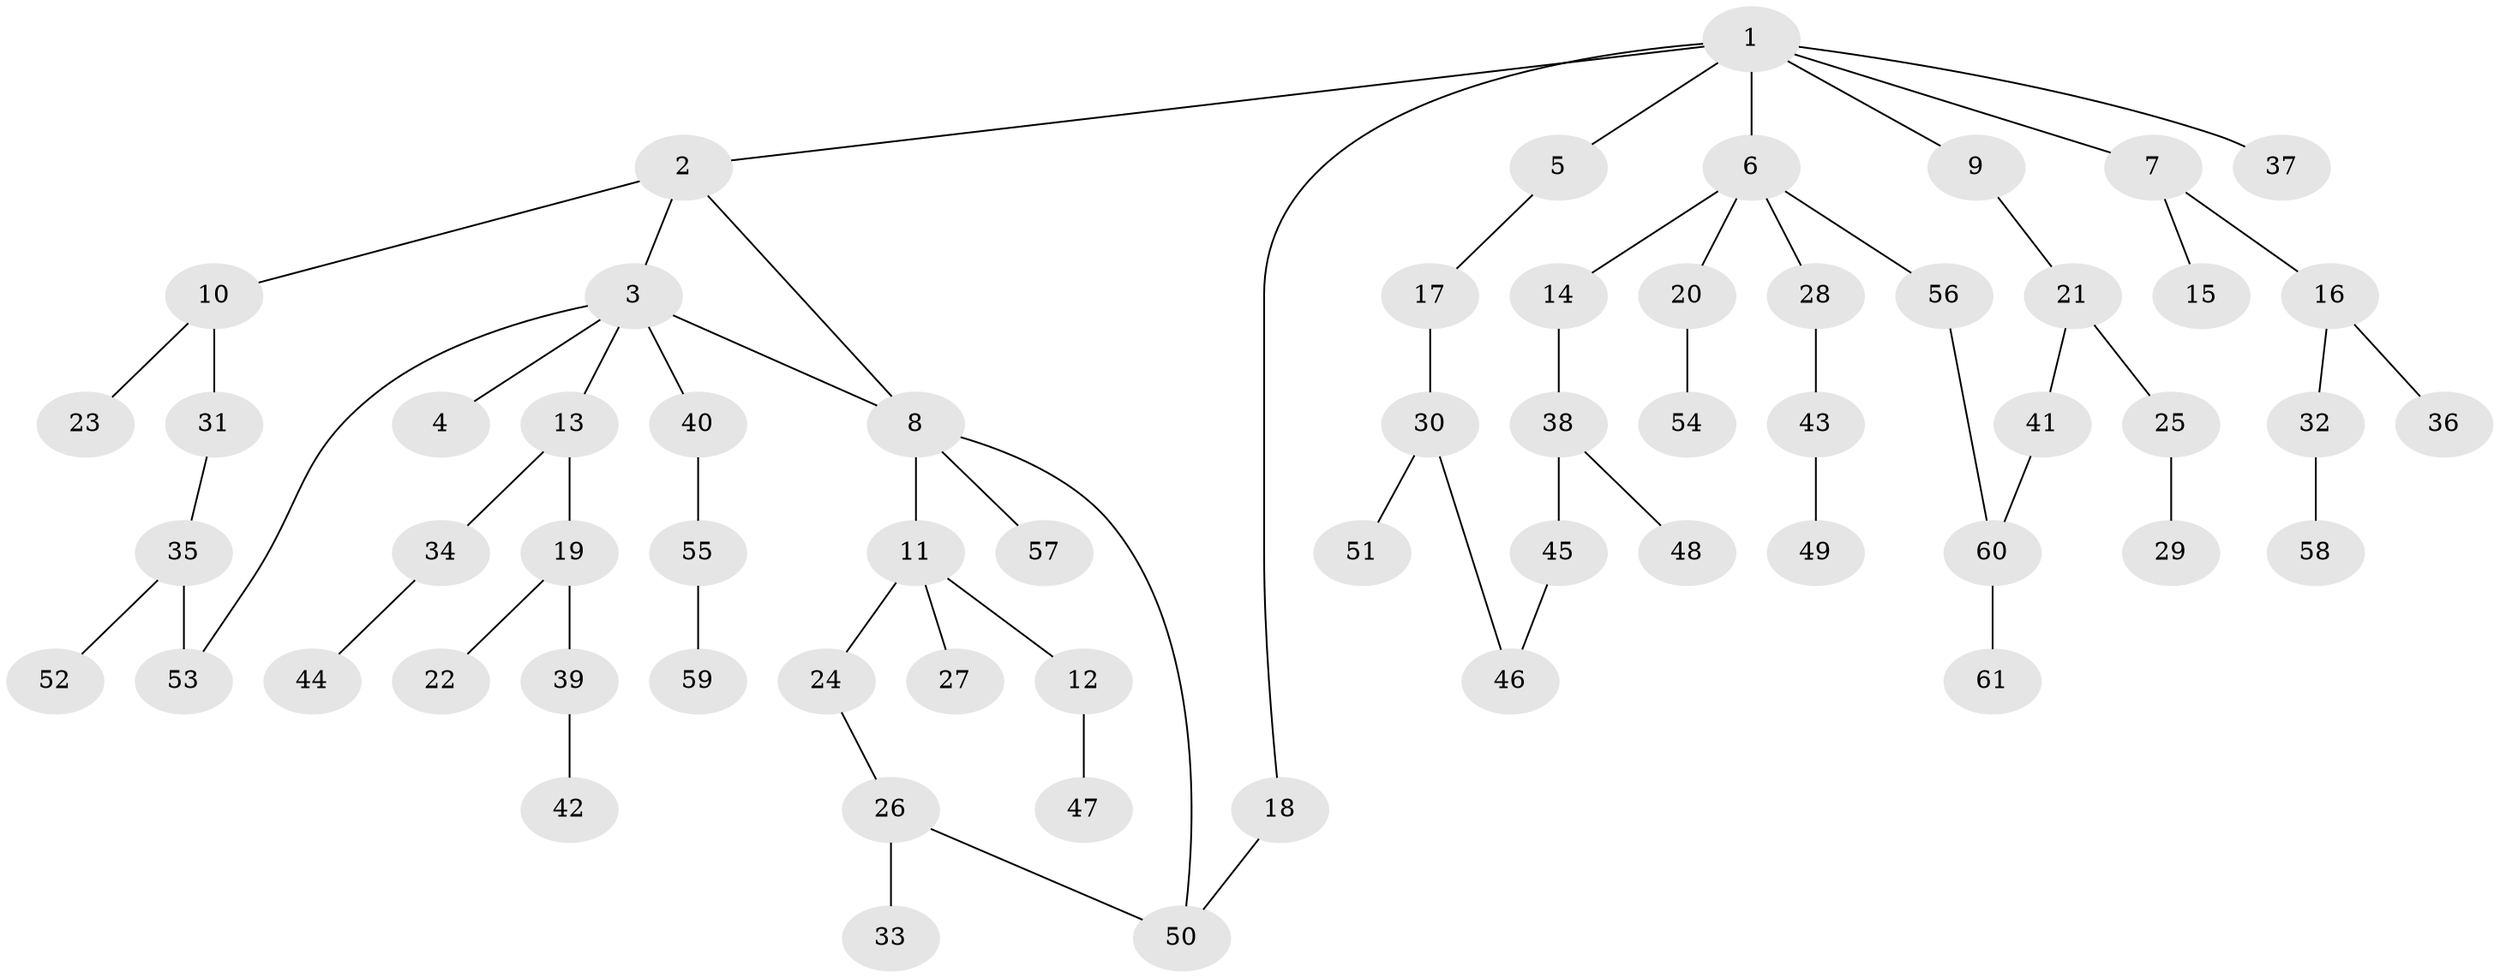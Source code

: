 // coarse degree distribution, {5: 0.023809523809523808, 1: 0.4523809523809524, 4: 0.023809523809523808, 2: 0.30952380952380953, 3: 0.16666666666666666, 13: 0.023809523809523808}
// Generated by graph-tools (version 1.1) at 2025/45/03/04/25 21:45:38]
// undirected, 61 vertices, 66 edges
graph export_dot {
graph [start="1"]
  node [color=gray90,style=filled];
  1;
  2;
  3;
  4;
  5;
  6;
  7;
  8;
  9;
  10;
  11;
  12;
  13;
  14;
  15;
  16;
  17;
  18;
  19;
  20;
  21;
  22;
  23;
  24;
  25;
  26;
  27;
  28;
  29;
  30;
  31;
  32;
  33;
  34;
  35;
  36;
  37;
  38;
  39;
  40;
  41;
  42;
  43;
  44;
  45;
  46;
  47;
  48;
  49;
  50;
  51;
  52;
  53;
  54;
  55;
  56;
  57;
  58;
  59;
  60;
  61;
  1 -- 2;
  1 -- 5;
  1 -- 6;
  1 -- 7;
  1 -- 9;
  1 -- 18;
  1 -- 37;
  2 -- 3;
  2 -- 10;
  2 -- 8;
  3 -- 4;
  3 -- 8;
  3 -- 13;
  3 -- 40;
  3 -- 53;
  5 -- 17;
  6 -- 14;
  6 -- 20;
  6 -- 28;
  6 -- 56;
  7 -- 15;
  7 -- 16;
  8 -- 11;
  8 -- 50;
  8 -- 57;
  9 -- 21;
  10 -- 23;
  10 -- 31;
  11 -- 12;
  11 -- 24;
  11 -- 27;
  12 -- 47;
  13 -- 19;
  13 -- 34;
  14 -- 38;
  16 -- 32;
  16 -- 36;
  17 -- 30;
  18 -- 50;
  19 -- 22;
  19 -- 39;
  20 -- 54;
  21 -- 25;
  21 -- 41;
  24 -- 26;
  25 -- 29;
  26 -- 33;
  26 -- 50;
  28 -- 43;
  30 -- 46;
  30 -- 51;
  31 -- 35;
  32 -- 58;
  34 -- 44;
  35 -- 52;
  35 -- 53;
  38 -- 45;
  38 -- 48;
  39 -- 42;
  40 -- 55;
  41 -- 60;
  43 -- 49;
  45 -- 46;
  55 -- 59;
  56 -- 60;
  60 -- 61;
}
